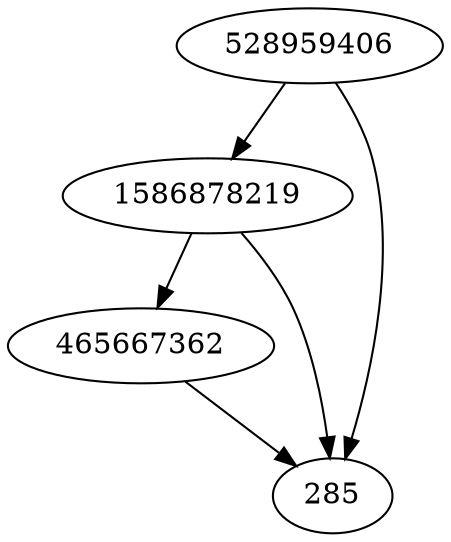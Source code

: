 strict digraph  {
465667362;
1586878219;
285;
528959406;
465667362 -> 285;
1586878219 -> 285;
1586878219 -> 465667362;
528959406 -> 285;
528959406 -> 1586878219;
}
